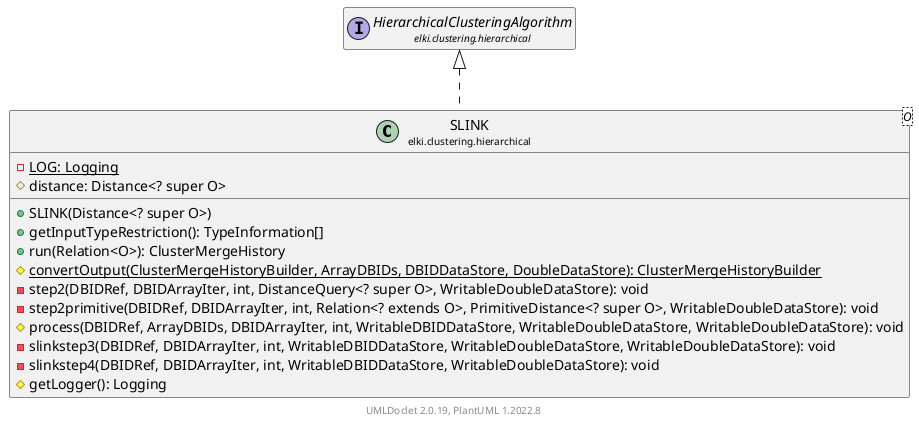 @startuml
    remove .*\.(Instance|Par|Parameterizer|Factory)$
    set namespaceSeparator none
    hide empty fields
    hide empty methods

    class "<size:14>SLINK\n<size:10>elki.clustering.hierarchical" as elki.clustering.hierarchical.SLINK<O> [[SLINK.html]] {
        {static} -LOG: Logging
        #distance: Distance<? super O>
        +SLINK(Distance<? super O>)
        +getInputTypeRestriction(): TypeInformation[]
        +run(Relation<O>): ClusterMergeHistory
        {static} #convertOutput(ClusterMergeHistoryBuilder, ArrayDBIDs, DBIDDataStore, DoubleDataStore): ClusterMergeHistoryBuilder
        -step2(DBIDRef, DBIDArrayIter, int, DistanceQuery<? super O>, WritableDoubleDataStore): void
        -step2primitive(DBIDRef, DBIDArrayIter, int, Relation<? extends O>, PrimitiveDistance<? super O>, WritableDoubleDataStore): void
        #process(DBIDRef, ArrayDBIDs, DBIDArrayIter, int, WritableDBIDDataStore, WritableDoubleDataStore, WritableDoubleDataStore): void
        -slinkstep3(DBIDRef, DBIDArrayIter, int, WritableDBIDDataStore, WritableDoubleDataStore, WritableDoubleDataStore): void
        -slinkstep4(DBIDRef, DBIDArrayIter, int, WritableDBIDDataStore, WritableDoubleDataStore): void
        #getLogger(): Logging
    }

    interface "<size:14>HierarchicalClusteringAlgorithm\n<size:10>elki.clustering.hierarchical" as elki.clustering.hierarchical.HierarchicalClusteringAlgorithm [[HierarchicalClusteringAlgorithm.html]]
    class "<size:14>SLINK.Par\n<size:10>elki.clustering.hierarchical" as elki.clustering.hierarchical.SLINK.Par<O> [[SLINK.Par.html]]

    elki.clustering.hierarchical.HierarchicalClusteringAlgorithm <|.. elki.clustering.hierarchical.SLINK
    elki.clustering.hierarchical.SLINK +-- elki.clustering.hierarchical.SLINK.Par

    center footer UMLDoclet 2.0.19, PlantUML 1.2022.8
@enduml
